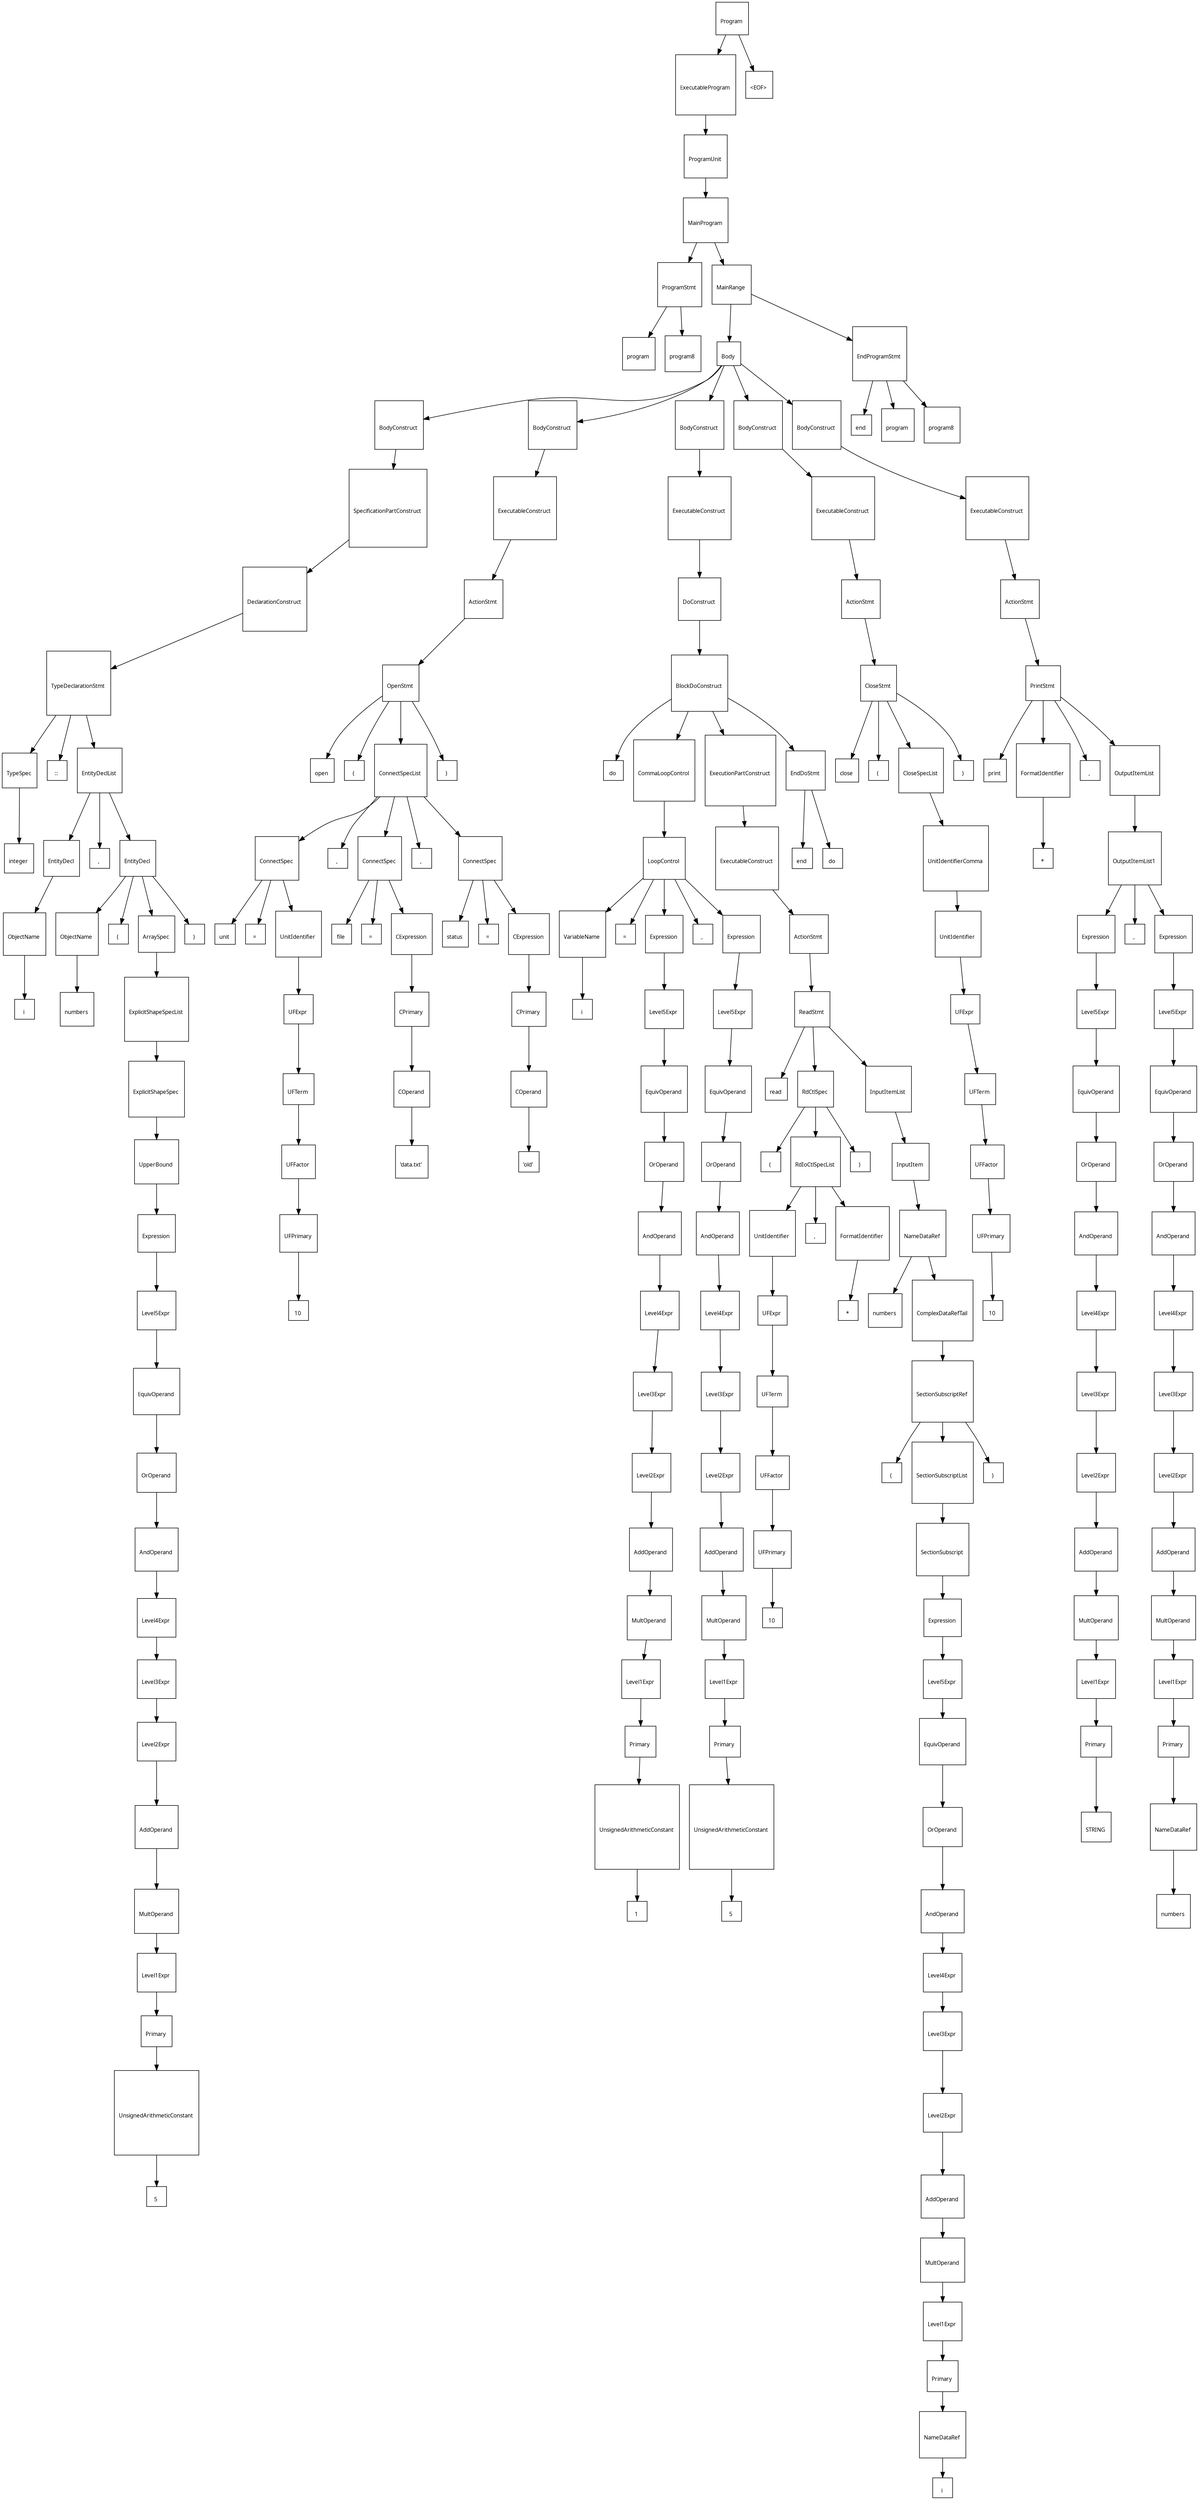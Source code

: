 digraph G {
  charset="UTF-8"
  node [shape=square, fontname="Arial Unicode MS"];
  "28c9f5fb-e0f0-4f00-bad8-529141f3fca9" [label="\lProgram \n", fontsize=10];
  "28c9f5fb-e0f0-4f00-bad8-529141f3fca9" -> "a21e1d66-ae86-4d47-a098-714a16c18665";
  "a21e1d66-ae86-4d47-a098-714a16c18665" [label="\lExecutableProgram \n", fontsize=10];
  "a21e1d66-ae86-4d47-a098-714a16c18665" -> "936ea74e-0519-45c4-8e07-eaa8666dd5f8";
  "936ea74e-0519-45c4-8e07-eaa8666dd5f8" [label="\lProgramUnit \n", fontsize=10];
  "936ea74e-0519-45c4-8e07-eaa8666dd5f8" -> "2dbf3c28-2dae-4ee1-9736-a621fbab23bf";
  "2dbf3c28-2dae-4ee1-9736-a621fbab23bf" [label="\lMainProgram \n", fontsize=10];
  "2dbf3c28-2dae-4ee1-9736-a621fbab23bf" -> "805acf84-adcb-4b26-8333-edc9e74a5744";
  "805acf84-adcb-4b26-8333-edc9e74a5744" [label="\lProgramStmt \n", fontsize=10];
  "805acf84-adcb-4b26-8333-edc9e74a5744" -> "786bd54a-2310-4724-84dc-d7fe46d52a40";
  "786bd54a-2310-4724-84dc-d7fe46d52a40" [label="\lprogram \n", fontsize=10];
  "805acf84-adcb-4b26-8333-edc9e74a5744" -> "ed0ea2a5-dd0f-40db-8ba9-c1a6a48e77f2";
  "ed0ea2a5-dd0f-40db-8ba9-c1a6a48e77f2" [label="\lprogram8 \n", fontsize=10];
  "2dbf3c28-2dae-4ee1-9736-a621fbab23bf" -> "a605604c-3dd1-4049-905b-73ce56152727";
  "a605604c-3dd1-4049-905b-73ce56152727" [label="\lMainRange \n", fontsize=10];
  "a605604c-3dd1-4049-905b-73ce56152727" -> "8d144ebc-6064-45d2-83f3-ddea79b3c96b";
  "8d144ebc-6064-45d2-83f3-ddea79b3c96b" [label="\lBody \n", fontsize=10];
  "8d144ebc-6064-45d2-83f3-ddea79b3c96b" -> "bcf011aa-7358-4804-8b55-1869c5da5041";
  "bcf011aa-7358-4804-8b55-1869c5da5041" [label="\lBodyConstruct \n", fontsize=10];
  "bcf011aa-7358-4804-8b55-1869c5da5041" -> "b0e14214-97aa-4962-bdd1-f2f2749909ab";
  "b0e14214-97aa-4962-bdd1-f2f2749909ab" [label="\lSpecificationPartConstruct \n", fontsize=10];
  "b0e14214-97aa-4962-bdd1-f2f2749909ab" -> "1c94eb1e-88a4-45a1-8366-460435ff0450";
  "1c94eb1e-88a4-45a1-8366-460435ff0450" [label="\lDeclarationConstruct \n", fontsize=10];
  "1c94eb1e-88a4-45a1-8366-460435ff0450" -> "3347e625-3ea2-4385-acca-c55cc0e0ee76";
  "3347e625-3ea2-4385-acca-c55cc0e0ee76" [label="\lTypeDeclarationStmt \n", fontsize=10];
  "3347e625-3ea2-4385-acca-c55cc0e0ee76" -> "c0189ff7-9ffd-4ddc-9686-1ffb2e4bb17e";
  "c0189ff7-9ffd-4ddc-9686-1ffb2e4bb17e" [label="\lTypeSpec \n", fontsize=10];
  "c0189ff7-9ffd-4ddc-9686-1ffb2e4bb17e" -> "9cd3ae2e-68b1-4c07-94e0-158e1a98a2dc";
  "9cd3ae2e-68b1-4c07-94e0-158e1a98a2dc" [label="\linteger \n", fontsize=10];
  "3347e625-3ea2-4385-acca-c55cc0e0ee76" -> "7d0b2971-c8e9-41ab-96b5-2f03f9522c05";
  "7d0b2971-c8e9-41ab-96b5-2f03f9522c05" [label="\l:: \n", fontsize=10];
  "3347e625-3ea2-4385-acca-c55cc0e0ee76" -> "19af05cd-4818-4904-b181-b6d3d6aac6e8";
  "19af05cd-4818-4904-b181-b6d3d6aac6e8" [label="\lEntityDeclList \n", fontsize=10];
  "19af05cd-4818-4904-b181-b6d3d6aac6e8" -> "75697889-40a6-499e-8691-f605401aeeb9";
  "75697889-40a6-499e-8691-f605401aeeb9" [label="\lEntityDecl \n", fontsize=10];
  "75697889-40a6-499e-8691-f605401aeeb9" -> "a00879cb-85b9-4758-9b78-360da179d3a1";
  "a00879cb-85b9-4758-9b78-360da179d3a1" [label="\lObjectName \n", fontsize=10];
  "a00879cb-85b9-4758-9b78-360da179d3a1" -> "105c758d-73a1-4da9-9d69-6192337cbd71";
  "105c758d-73a1-4da9-9d69-6192337cbd71" [label="\li \n", fontsize=10];
  "19af05cd-4818-4904-b181-b6d3d6aac6e8" -> "5e973dc2-e697-47d9-a6b8-8863b7b51a31";
  "5e973dc2-e697-47d9-a6b8-8863b7b51a31" [label="\l, \n", fontsize=10];
  "19af05cd-4818-4904-b181-b6d3d6aac6e8" -> "c14f8944-84bb-4454-a39d-30a9445a5e4c";
  "c14f8944-84bb-4454-a39d-30a9445a5e4c" [label="\lEntityDecl \n", fontsize=10];
  "c14f8944-84bb-4454-a39d-30a9445a5e4c" -> "3805632d-03f3-4c69-ac29-318be862ff4c";
  "3805632d-03f3-4c69-ac29-318be862ff4c" [label="\lObjectName \n", fontsize=10];
  "3805632d-03f3-4c69-ac29-318be862ff4c" -> "ad7436c9-7642-46e4-8806-5e9b767f5586";
  "ad7436c9-7642-46e4-8806-5e9b767f5586" [label="\lnumbers \n", fontsize=10];
  "c14f8944-84bb-4454-a39d-30a9445a5e4c" -> "a9cbb121-6705-4df3-bd4c-c72b9335370e";
  "a9cbb121-6705-4df3-bd4c-c72b9335370e" [label="\l( \n", fontsize=10];
  "c14f8944-84bb-4454-a39d-30a9445a5e4c" -> "3bc25dcf-caa3-45a1-af56-834908f39139";
  "3bc25dcf-caa3-45a1-af56-834908f39139" [label="\lArraySpec \n", fontsize=10];
  "3bc25dcf-caa3-45a1-af56-834908f39139" -> "bed2a1a9-bec8-4f1c-b1ca-1ac2663987a7";
  "bed2a1a9-bec8-4f1c-b1ca-1ac2663987a7" [label="\lExplicitShapeSpecList \n", fontsize=10];
  "bed2a1a9-bec8-4f1c-b1ca-1ac2663987a7" -> "1991ce4c-339f-444d-b850-3fd79be196d3";
  "1991ce4c-339f-444d-b850-3fd79be196d3" [label="\lExplicitShapeSpec \n", fontsize=10];
  "1991ce4c-339f-444d-b850-3fd79be196d3" -> "84b32f7e-1c1a-4487-968c-531e1be5a6fc";
  "84b32f7e-1c1a-4487-968c-531e1be5a6fc" [label="\lUpperBound \n", fontsize=10];
  "84b32f7e-1c1a-4487-968c-531e1be5a6fc" -> "3b110e65-0f5e-4105-a1c0-3d5dab8d8b6b";
  "3b110e65-0f5e-4105-a1c0-3d5dab8d8b6b" [label="\lExpression \n", fontsize=10];
  "3b110e65-0f5e-4105-a1c0-3d5dab8d8b6b" -> "aa385a62-eb73-4606-8f0d-29db04981a8f";
  "aa385a62-eb73-4606-8f0d-29db04981a8f" [label="\lLevel5Expr \n", fontsize=10];
  "aa385a62-eb73-4606-8f0d-29db04981a8f" -> "7deb631d-b845-498e-8664-5e287cb6208b";
  "7deb631d-b845-498e-8664-5e287cb6208b" [label="\lEquivOperand \n", fontsize=10];
  "7deb631d-b845-498e-8664-5e287cb6208b" -> "fa2bbe56-5464-4181-b1fa-eba950e9e122";
  "fa2bbe56-5464-4181-b1fa-eba950e9e122" [label="\lOrOperand \n", fontsize=10];
  "fa2bbe56-5464-4181-b1fa-eba950e9e122" -> "742771fe-a39c-4f2e-8cc2-6e6256b3cb9d";
  "742771fe-a39c-4f2e-8cc2-6e6256b3cb9d" [label="\lAndOperand \n", fontsize=10];
  "742771fe-a39c-4f2e-8cc2-6e6256b3cb9d" -> "55267fa1-ed26-4f62-ac35-1fbff4f9369e";
  "55267fa1-ed26-4f62-ac35-1fbff4f9369e" [label="\lLevel4Expr \n", fontsize=10];
  "55267fa1-ed26-4f62-ac35-1fbff4f9369e" -> "bf967623-d372-4649-9d7f-de98bea995dc";
  "bf967623-d372-4649-9d7f-de98bea995dc" [label="\lLevel3Expr \n", fontsize=10];
  "bf967623-d372-4649-9d7f-de98bea995dc" -> "37896369-f933-4027-9ccc-42fa18766e2f";
  "37896369-f933-4027-9ccc-42fa18766e2f" [label="\lLevel2Expr \n", fontsize=10];
  "37896369-f933-4027-9ccc-42fa18766e2f" -> "b71ca343-7493-43a1-9fc2-bf5d6443f7a6";
  "b71ca343-7493-43a1-9fc2-bf5d6443f7a6" [label="\lAddOperand \n", fontsize=10];
  "b71ca343-7493-43a1-9fc2-bf5d6443f7a6" -> "4ae92412-be55-42d5-8477-561c842e2b94";
  "4ae92412-be55-42d5-8477-561c842e2b94" [label="\lMultOperand \n", fontsize=10];
  "4ae92412-be55-42d5-8477-561c842e2b94" -> "725ee5fe-d92a-42e9-bbab-b062cbb9e179";
  "725ee5fe-d92a-42e9-bbab-b062cbb9e179" [label="\lLevel1Expr \n", fontsize=10];
  "725ee5fe-d92a-42e9-bbab-b062cbb9e179" -> "32ed1328-a79a-456d-b7f9-435f47604a9c";
  "32ed1328-a79a-456d-b7f9-435f47604a9c" [label="\lPrimary \n", fontsize=10];
  "32ed1328-a79a-456d-b7f9-435f47604a9c" -> "6ef5eb70-2492-439a-b142-870f2fa6f8fb";
  "6ef5eb70-2492-439a-b142-870f2fa6f8fb" [label="\lUnsignedArithmeticConstant \n", fontsize=10];
  "6ef5eb70-2492-439a-b142-870f2fa6f8fb" -> "abc2f40d-628a-465b-a0cf-2fb6eb66e384";
  "abc2f40d-628a-465b-a0cf-2fb6eb66e384" [label="\l5 \n", fontsize=10];
  "c14f8944-84bb-4454-a39d-30a9445a5e4c" -> "b6fe0d49-e17e-418b-a663-edf4e38920b5";
  "b6fe0d49-e17e-418b-a663-edf4e38920b5" [label="\l) \n", fontsize=10];
  "8d144ebc-6064-45d2-83f3-ddea79b3c96b" -> "539a8cf7-e5ef-4a60-9ade-c555014272dd";
  "539a8cf7-e5ef-4a60-9ade-c555014272dd" [label="\lBodyConstruct \n", fontsize=10];
  "539a8cf7-e5ef-4a60-9ade-c555014272dd" -> "e1d76d25-ab6f-4a7f-8ca2-1c0d163f1fb6";
  "e1d76d25-ab6f-4a7f-8ca2-1c0d163f1fb6" [label="\lExecutableConstruct \n", fontsize=10];
  "e1d76d25-ab6f-4a7f-8ca2-1c0d163f1fb6" -> "a63c5f04-61a8-45dd-b34c-3309d8249517";
  "a63c5f04-61a8-45dd-b34c-3309d8249517" [label="\lActionStmt \n", fontsize=10];
  "a63c5f04-61a8-45dd-b34c-3309d8249517" -> "ae8b7302-0446-4a7c-849f-b0e833fd9d94";
  "ae8b7302-0446-4a7c-849f-b0e833fd9d94" [label="\lOpenStmt \n", fontsize=10];
  "ae8b7302-0446-4a7c-849f-b0e833fd9d94" -> "7a75182c-fd20-459a-a8a8-e282577dd0b1";
  "7a75182c-fd20-459a-a8a8-e282577dd0b1" [label="\lopen \n", fontsize=10];
  "ae8b7302-0446-4a7c-849f-b0e833fd9d94" -> "26704e8b-f5e5-4626-b7af-928975c87906";
  "26704e8b-f5e5-4626-b7af-928975c87906" [label="\l( \n", fontsize=10];
  "ae8b7302-0446-4a7c-849f-b0e833fd9d94" -> "c8c5d844-e1d9-4dfe-9bab-86a255d6eaf0";
  "c8c5d844-e1d9-4dfe-9bab-86a255d6eaf0" [label="\lConnectSpecList \n", fontsize=10];
  "c8c5d844-e1d9-4dfe-9bab-86a255d6eaf0" -> "13510029-df57-4f3e-94d1-48b81ec9039e";
  "13510029-df57-4f3e-94d1-48b81ec9039e" [label="\lConnectSpec \n", fontsize=10];
  "13510029-df57-4f3e-94d1-48b81ec9039e" -> "9378bee5-df66-427e-a933-b9015e4bc6d9";
  "9378bee5-df66-427e-a933-b9015e4bc6d9" [label="\lunit \n", fontsize=10];
  "13510029-df57-4f3e-94d1-48b81ec9039e" -> "c16dd3f9-0ef9-4f92-aa19-698e48caca25";
  "c16dd3f9-0ef9-4f92-aa19-698e48caca25" [label="\l= \n", fontsize=10];
  "13510029-df57-4f3e-94d1-48b81ec9039e" -> "26a96916-2781-4592-ab24-9beffa717f76";
  "26a96916-2781-4592-ab24-9beffa717f76" [label="\lUnitIdentifier \n", fontsize=10];
  "26a96916-2781-4592-ab24-9beffa717f76" -> "1b3bb0f4-b25e-4240-9152-ce8a2c0c0fd3";
  "1b3bb0f4-b25e-4240-9152-ce8a2c0c0fd3" [label="\lUFExpr \n", fontsize=10];
  "1b3bb0f4-b25e-4240-9152-ce8a2c0c0fd3" -> "8be7ec69-8c9d-4a30-8a78-22bcc2199f74";
  "8be7ec69-8c9d-4a30-8a78-22bcc2199f74" [label="\lUFTerm \n", fontsize=10];
  "8be7ec69-8c9d-4a30-8a78-22bcc2199f74" -> "8cb7e7d2-5c2c-4dd5-823a-dd8dc34e198a";
  "8cb7e7d2-5c2c-4dd5-823a-dd8dc34e198a" [label="\lUFFactor \n", fontsize=10];
  "8cb7e7d2-5c2c-4dd5-823a-dd8dc34e198a" -> "deb33df1-81f5-4126-ab8f-1da1b49156e8";
  "deb33df1-81f5-4126-ab8f-1da1b49156e8" [label="\lUFPrimary \n", fontsize=10];
  "deb33df1-81f5-4126-ab8f-1da1b49156e8" -> "cd1c57e3-a2cc-498b-b7f9-7b9549c2d0ec";
  "cd1c57e3-a2cc-498b-b7f9-7b9549c2d0ec" [label="\l10 \n", fontsize=10];
  "c8c5d844-e1d9-4dfe-9bab-86a255d6eaf0" -> "d94b6f9d-b43e-4cab-bb95-322d4a0c9833";
  "d94b6f9d-b43e-4cab-bb95-322d4a0c9833" [label="\l, \n", fontsize=10];
  "c8c5d844-e1d9-4dfe-9bab-86a255d6eaf0" -> "d9088dde-baa7-4451-8f31-db2bb8023319";
  "d9088dde-baa7-4451-8f31-db2bb8023319" [label="\lConnectSpec \n", fontsize=10];
  "d9088dde-baa7-4451-8f31-db2bb8023319" -> "c121d700-e150-460e-a532-59594a2d4f12";
  "c121d700-e150-460e-a532-59594a2d4f12" [label="\lfile \n", fontsize=10];
  "d9088dde-baa7-4451-8f31-db2bb8023319" -> "3947cb4a-02ae-4e6b-a6f2-9f25a4ab7f88";
  "3947cb4a-02ae-4e6b-a6f2-9f25a4ab7f88" [label="\l= \n", fontsize=10];
  "d9088dde-baa7-4451-8f31-db2bb8023319" -> "258abcbb-1f79-498a-83ff-4302a57918f9";
  "258abcbb-1f79-498a-83ff-4302a57918f9" [label="\lCExpression \n", fontsize=10];
  "258abcbb-1f79-498a-83ff-4302a57918f9" -> "23801302-2170-4bf3-a860-d849913b22cd";
  "23801302-2170-4bf3-a860-d849913b22cd" [label="\lCPrimary \n", fontsize=10];
  "23801302-2170-4bf3-a860-d849913b22cd" -> "e5a0519c-64ab-44dd-955a-d521440ecfb9";
  "e5a0519c-64ab-44dd-955a-d521440ecfb9" [label="\lCOperand \n", fontsize=10];
  "e5a0519c-64ab-44dd-955a-d521440ecfb9" -> "d1dda101-f9e8-42e2-aefd-45ea6af423dc";
  "d1dda101-f9e8-42e2-aefd-45ea6af423dc" [label="\l'data.txt' \n", fontsize=10];
  "c8c5d844-e1d9-4dfe-9bab-86a255d6eaf0" -> "3517b4b7-0af6-4dc6-89c3-ac6c003c6d04";
  "3517b4b7-0af6-4dc6-89c3-ac6c003c6d04" [label="\l, \n", fontsize=10];
  "c8c5d844-e1d9-4dfe-9bab-86a255d6eaf0" -> "731d2272-7799-4b8d-8454-873396d59088";
  "731d2272-7799-4b8d-8454-873396d59088" [label="\lConnectSpec \n", fontsize=10];
  "731d2272-7799-4b8d-8454-873396d59088" -> "3e3797ac-22e2-47f9-a9b2-0c74d18ba382";
  "3e3797ac-22e2-47f9-a9b2-0c74d18ba382" [label="\lstatus \n", fontsize=10];
  "731d2272-7799-4b8d-8454-873396d59088" -> "3a02da19-67fe-4c60-9465-a1c8b1524381";
  "3a02da19-67fe-4c60-9465-a1c8b1524381" [label="\l= \n", fontsize=10];
  "731d2272-7799-4b8d-8454-873396d59088" -> "ca9469e0-36e9-4032-ad0d-dfa6faf5223e";
  "ca9469e0-36e9-4032-ad0d-dfa6faf5223e" [label="\lCExpression \n", fontsize=10];
  "ca9469e0-36e9-4032-ad0d-dfa6faf5223e" -> "0d9444a6-01a8-4799-a72d-3849591318b9";
  "0d9444a6-01a8-4799-a72d-3849591318b9" [label="\lCPrimary \n", fontsize=10];
  "0d9444a6-01a8-4799-a72d-3849591318b9" -> "aba3643b-4e1d-4b45-aa23-dbd3cc4de940";
  "aba3643b-4e1d-4b45-aa23-dbd3cc4de940" [label="\lCOperand \n", fontsize=10];
  "aba3643b-4e1d-4b45-aa23-dbd3cc4de940" -> "2dc66ffc-2952-4b86-879b-9bc167f34d9f";
  "2dc66ffc-2952-4b86-879b-9bc167f34d9f" [label="\l'old' \n", fontsize=10];
  "ae8b7302-0446-4a7c-849f-b0e833fd9d94" -> "3891d781-817a-407e-bd8c-20729fea504d";
  "3891d781-817a-407e-bd8c-20729fea504d" [label="\l) \n", fontsize=10];
  "8d144ebc-6064-45d2-83f3-ddea79b3c96b" -> "1c35c181-5c82-4aba-8c3f-1afd8c8340bb";
  "1c35c181-5c82-4aba-8c3f-1afd8c8340bb" [label="\lBodyConstruct \n", fontsize=10];
  "1c35c181-5c82-4aba-8c3f-1afd8c8340bb" -> "16ba3a33-e1a0-44f9-a418-be973495cd28";
  "16ba3a33-e1a0-44f9-a418-be973495cd28" [label="\lExecutableConstruct \n", fontsize=10];
  "16ba3a33-e1a0-44f9-a418-be973495cd28" -> "95f5a024-1a4f-4c63-885b-cc715effd2fb";
  "95f5a024-1a4f-4c63-885b-cc715effd2fb" [label="\lDoConstruct \n", fontsize=10];
  "95f5a024-1a4f-4c63-885b-cc715effd2fb" -> "c10a4e9b-1105-4d4a-9de4-4164207c7a71";
  "c10a4e9b-1105-4d4a-9de4-4164207c7a71" [label="\lBlockDoConstruct \n", fontsize=10];
  "c10a4e9b-1105-4d4a-9de4-4164207c7a71" -> "e94c326d-01dd-429b-b24f-179f4566986c";
  "e94c326d-01dd-429b-b24f-179f4566986c" [label="\ldo \n", fontsize=10];
  "c10a4e9b-1105-4d4a-9de4-4164207c7a71" -> "6789ac15-6586-4967-907a-cb758a37709e";
  "6789ac15-6586-4967-907a-cb758a37709e" [label="\lCommaLoopControl \n", fontsize=10];
  "6789ac15-6586-4967-907a-cb758a37709e" -> "5a16b726-07d7-4b7a-a458-2dcae22ea575";
  "5a16b726-07d7-4b7a-a458-2dcae22ea575" [label="\lLoopControl \n", fontsize=10];
  "5a16b726-07d7-4b7a-a458-2dcae22ea575" -> "5261d274-80c0-4625-ba4b-e18c0e5bb1b1";
  "5261d274-80c0-4625-ba4b-e18c0e5bb1b1" [label="\lVariableName \n", fontsize=10];
  "5261d274-80c0-4625-ba4b-e18c0e5bb1b1" -> "eeea1e3c-003a-4d8c-901b-b97308d265fb";
  "eeea1e3c-003a-4d8c-901b-b97308d265fb" [label="\li \n", fontsize=10];
  "5a16b726-07d7-4b7a-a458-2dcae22ea575" -> "3e856568-91b2-4cc1-834b-a2ba433c503a";
  "3e856568-91b2-4cc1-834b-a2ba433c503a" [label="\l= \n", fontsize=10];
  "5a16b726-07d7-4b7a-a458-2dcae22ea575" -> "6217014b-4be4-4731-8fc9-901154086921";
  "6217014b-4be4-4731-8fc9-901154086921" [label="\lExpression \n", fontsize=10];
  "6217014b-4be4-4731-8fc9-901154086921" -> "f81b192b-6c25-4011-87f0-46aabe1bf207";
  "f81b192b-6c25-4011-87f0-46aabe1bf207" [label="\lLevel5Expr \n", fontsize=10];
  "f81b192b-6c25-4011-87f0-46aabe1bf207" -> "dc6a46af-ee02-41d2-bfbb-beef26ca6af7";
  "dc6a46af-ee02-41d2-bfbb-beef26ca6af7" [label="\lEquivOperand \n", fontsize=10];
  "dc6a46af-ee02-41d2-bfbb-beef26ca6af7" -> "0ab21cb4-08fa-4fc8-b6d9-3c24df3c4ca3";
  "0ab21cb4-08fa-4fc8-b6d9-3c24df3c4ca3" [label="\lOrOperand \n", fontsize=10];
  "0ab21cb4-08fa-4fc8-b6d9-3c24df3c4ca3" -> "0973a4d6-0dd2-4695-ae38-6a906164d381";
  "0973a4d6-0dd2-4695-ae38-6a906164d381" [label="\lAndOperand \n", fontsize=10];
  "0973a4d6-0dd2-4695-ae38-6a906164d381" -> "3f842ede-e04f-4752-9819-7d72c40e9b2d";
  "3f842ede-e04f-4752-9819-7d72c40e9b2d" [label="\lLevel4Expr \n", fontsize=10];
  "3f842ede-e04f-4752-9819-7d72c40e9b2d" -> "65f32833-2fd1-4537-bf56-0b924a82dde2";
  "65f32833-2fd1-4537-bf56-0b924a82dde2" [label="\lLevel3Expr \n", fontsize=10];
  "65f32833-2fd1-4537-bf56-0b924a82dde2" -> "5fe3d33f-a074-48e6-9c8e-698b3a7cf336";
  "5fe3d33f-a074-48e6-9c8e-698b3a7cf336" [label="\lLevel2Expr \n", fontsize=10];
  "5fe3d33f-a074-48e6-9c8e-698b3a7cf336" -> "b114594e-270b-4724-8f7b-eb4e96f54f7d";
  "b114594e-270b-4724-8f7b-eb4e96f54f7d" [label="\lAddOperand \n", fontsize=10];
  "b114594e-270b-4724-8f7b-eb4e96f54f7d" -> "09689b96-228d-4304-a580-c1e17190f33f";
  "09689b96-228d-4304-a580-c1e17190f33f" [label="\lMultOperand \n", fontsize=10];
  "09689b96-228d-4304-a580-c1e17190f33f" -> "8fdb389a-62af-4ada-b77b-b1881083f21e";
  "8fdb389a-62af-4ada-b77b-b1881083f21e" [label="\lLevel1Expr \n", fontsize=10];
  "8fdb389a-62af-4ada-b77b-b1881083f21e" -> "88f8b340-3f92-41f1-97a4-d2b9aa9ccdb4";
  "88f8b340-3f92-41f1-97a4-d2b9aa9ccdb4" [label="\lPrimary \n", fontsize=10];
  "88f8b340-3f92-41f1-97a4-d2b9aa9ccdb4" -> "c0ed24c7-7180-4a68-8a4a-f9f4b9f3c132";
  "c0ed24c7-7180-4a68-8a4a-f9f4b9f3c132" [label="\lUnsignedArithmeticConstant \n", fontsize=10];
  "c0ed24c7-7180-4a68-8a4a-f9f4b9f3c132" -> "34387794-edf2-4f84-b144-e4de8001d8ef";
  "34387794-edf2-4f84-b144-e4de8001d8ef" [label="\l1 \n", fontsize=10];
  "5a16b726-07d7-4b7a-a458-2dcae22ea575" -> "04c912a9-166b-4b65-9253-ffac21e8cec4";
  "04c912a9-166b-4b65-9253-ffac21e8cec4" [label="\l, \n", fontsize=10];
  "5a16b726-07d7-4b7a-a458-2dcae22ea575" -> "0978672c-436e-4b4e-b524-b9afc6a28be9";
  "0978672c-436e-4b4e-b524-b9afc6a28be9" [label="\lExpression \n", fontsize=10];
  "0978672c-436e-4b4e-b524-b9afc6a28be9" -> "6f475a78-09cc-4616-8bee-89d09b57152a";
  "6f475a78-09cc-4616-8bee-89d09b57152a" [label="\lLevel5Expr \n", fontsize=10];
  "6f475a78-09cc-4616-8bee-89d09b57152a" -> "914a6d24-8065-48e9-9b69-379c1948d98f";
  "914a6d24-8065-48e9-9b69-379c1948d98f" [label="\lEquivOperand \n", fontsize=10];
  "914a6d24-8065-48e9-9b69-379c1948d98f" -> "936b1750-35a9-4c50-9c4a-73cd8d885324";
  "936b1750-35a9-4c50-9c4a-73cd8d885324" [label="\lOrOperand \n", fontsize=10];
  "936b1750-35a9-4c50-9c4a-73cd8d885324" -> "0fa4d79b-d8fd-497f-aed2-e70f84c406dc";
  "0fa4d79b-d8fd-497f-aed2-e70f84c406dc" [label="\lAndOperand \n", fontsize=10];
  "0fa4d79b-d8fd-497f-aed2-e70f84c406dc" -> "75db1279-de3a-4baa-bb3d-5d00cf77939c";
  "75db1279-de3a-4baa-bb3d-5d00cf77939c" [label="\lLevel4Expr \n", fontsize=10];
  "75db1279-de3a-4baa-bb3d-5d00cf77939c" -> "5729b675-26b9-4a2b-8306-18cb9a9eb43b";
  "5729b675-26b9-4a2b-8306-18cb9a9eb43b" [label="\lLevel3Expr \n", fontsize=10];
  "5729b675-26b9-4a2b-8306-18cb9a9eb43b" -> "d431ef95-14ae-409b-b784-502cc218c05d";
  "d431ef95-14ae-409b-b784-502cc218c05d" [label="\lLevel2Expr \n", fontsize=10];
  "d431ef95-14ae-409b-b784-502cc218c05d" -> "c8f48123-239b-4b7a-bb88-4655ac9aa00d";
  "c8f48123-239b-4b7a-bb88-4655ac9aa00d" [label="\lAddOperand \n", fontsize=10];
  "c8f48123-239b-4b7a-bb88-4655ac9aa00d" -> "016ef735-184c-4f03-828e-ce043a9684ba";
  "016ef735-184c-4f03-828e-ce043a9684ba" [label="\lMultOperand \n", fontsize=10];
  "016ef735-184c-4f03-828e-ce043a9684ba" -> "f8ff9753-9ec3-44e7-ac12-8d4df5a62136";
  "f8ff9753-9ec3-44e7-ac12-8d4df5a62136" [label="\lLevel1Expr \n", fontsize=10];
  "f8ff9753-9ec3-44e7-ac12-8d4df5a62136" -> "10dc010b-e6b8-4887-b614-676b91195376";
  "10dc010b-e6b8-4887-b614-676b91195376" [label="\lPrimary \n", fontsize=10];
  "10dc010b-e6b8-4887-b614-676b91195376" -> "fcef5c46-39e2-4661-87c0-92f5a2561ce9";
  "fcef5c46-39e2-4661-87c0-92f5a2561ce9" [label="\lUnsignedArithmeticConstant \n", fontsize=10];
  "fcef5c46-39e2-4661-87c0-92f5a2561ce9" -> "107ef36a-2f1a-42c6-a527-9c9b0a8c8ce0";
  "107ef36a-2f1a-42c6-a527-9c9b0a8c8ce0" [label="\l5 \n", fontsize=10];
  "c10a4e9b-1105-4d4a-9de4-4164207c7a71" -> "8063b46d-8ada-4a4c-ba5b-e724f4f2f108";
  "8063b46d-8ada-4a4c-ba5b-e724f4f2f108" [label="\lExecutionPartConstruct \n", fontsize=10];
  "8063b46d-8ada-4a4c-ba5b-e724f4f2f108" -> "2475d52c-cad6-4658-bf8e-928426d47194";
  "2475d52c-cad6-4658-bf8e-928426d47194" [label="\lExecutableConstruct \n", fontsize=10];
  "2475d52c-cad6-4658-bf8e-928426d47194" -> "c707f25e-dcdf-4528-9e65-8aefc9fb52e5";
  "c707f25e-dcdf-4528-9e65-8aefc9fb52e5" [label="\lActionStmt \n", fontsize=10];
  "c707f25e-dcdf-4528-9e65-8aefc9fb52e5" -> "f0f1803f-a349-4f20-9fbb-e33766d96ddd";
  "f0f1803f-a349-4f20-9fbb-e33766d96ddd" [label="\lReadStmt \n", fontsize=10];
  "f0f1803f-a349-4f20-9fbb-e33766d96ddd" -> "42662758-8ef6-45a6-9783-99a316c3f809";
  "42662758-8ef6-45a6-9783-99a316c3f809" [label="\lread \n", fontsize=10];
  "f0f1803f-a349-4f20-9fbb-e33766d96ddd" -> "8f98770c-b5cb-4838-8aa8-574d255cd4ab";
  "8f98770c-b5cb-4838-8aa8-574d255cd4ab" [label="\lRdCtlSpec \n", fontsize=10];
  "8f98770c-b5cb-4838-8aa8-574d255cd4ab" -> "f5d8628a-fd96-4b78-8ecf-51f1df465ef9";
  "f5d8628a-fd96-4b78-8ecf-51f1df465ef9" [label="\l( \n", fontsize=10];
  "8f98770c-b5cb-4838-8aa8-574d255cd4ab" -> "cae6cbd1-6508-41d0-bcdc-8b491c23fe1b";
  "cae6cbd1-6508-41d0-bcdc-8b491c23fe1b" [label="\lRdIoCtlSpecList \n", fontsize=10];
  "cae6cbd1-6508-41d0-bcdc-8b491c23fe1b" -> "6db99658-ce3a-4e3f-bb82-6247628687e6";
  "6db99658-ce3a-4e3f-bb82-6247628687e6" [label="\lUnitIdentifier \n", fontsize=10];
  "6db99658-ce3a-4e3f-bb82-6247628687e6" -> "87a589c3-c5ad-4336-8e0e-e6d090539636";
  "87a589c3-c5ad-4336-8e0e-e6d090539636" [label="\lUFExpr \n", fontsize=10];
  "87a589c3-c5ad-4336-8e0e-e6d090539636" -> "9385592c-345c-4b91-9311-d30f3e58d507";
  "9385592c-345c-4b91-9311-d30f3e58d507" [label="\lUFTerm \n", fontsize=10];
  "9385592c-345c-4b91-9311-d30f3e58d507" -> "17c6d7da-8890-4402-bef4-e6a9b85ce9c4";
  "17c6d7da-8890-4402-bef4-e6a9b85ce9c4" [label="\lUFFactor \n", fontsize=10];
  "17c6d7da-8890-4402-bef4-e6a9b85ce9c4" -> "8eacfa5e-1672-42e9-a12c-dbeda0b0cb8b";
  "8eacfa5e-1672-42e9-a12c-dbeda0b0cb8b" [label="\lUFPrimary \n", fontsize=10];
  "8eacfa5e-1672-42e9-a12c-dbeda0b0cb8b" -> "6d6b4853-d4f0-435d-a9b0-51b2344c1f98";
  "6d6b4853-d4f0-435d-a9b0-51b2344c1f98" [label="\l10 \n", fontsize=10];
  "cae6cbd1-6508-41d0-bcdc-8b491c23fe1b" -> "e773dc06-c44b-4773-97f0-1f0d7c28d614";
  "e773dc06-c44b-4773-97f0-1f0d7c28d614" [label="\l, \n", fontsize=10];
  "cae6cbd1-6508-41d0-bcdc-8b491c23fe1b" -> "a1ba16f2-cd11-4369-85fa-6c913b7dacfc";
  "a1ba16f2-cd11-4369-85fa-6c913b7dacfc" [label="\lFormatIdentifier \n", fontsize=10];
  "a1ba16f2-cd11-4369-85fa-6c913b7dacfc" -> "d1a39ed7-e64f-47d2-8173-b11ab0aaea9f";
  "d1a39ed7-e64f-47d2-8173-b11ab0aaea9f" [label="\l* \n", fontsize=10];
  "8f98770c-b5cb-4838-8aa8-574d255cd4ab" -> "e2f1036f-9376-42cf-8967-46b81f0a3e2c";
  "e2f1036f-9376-42cf-8967-46b81f0a3e2c" [label="\l) \n", fontsize=10];
  "f0f1803f-a349-4f20-9fbb-e33766d96ddd" -> "b92417a1-2e2d-4fe8-bbca-a01fe72c56e2";
  "b92417a1-2e2d-4fe8-bbca-a01fe72c56e2" [label="\lInputItemList \n", fontsize=10];
  "b92417a1-2e2d-4fe8-bbca-a01fe72c56e2" -> "e74bc2b2-807d-4683-a194-8315c6f3e0e5";
  "e74bc2b2-807d-4683-a194-8315c6f3e0e5" [label="\lInputItem \n", fontsize=10];
  "e74bc2b2-807d-4683-a194-8315c6f3e0e5" -> "8e0a0635-141f-4e36-8c01-6996bfbfd67b";
  "8e0a0635-141f-4e36-8c01-6996bfbfd67b" [label="\lNameDataRef \n", fontsize=10];
  "8e0a0635-141f-4e36-8c01-6996bfbfd67b" -> "c0857c95-590d-4dc7-8bc5-eda54d44b6d5";
  "c0857c95-590d-4dc7-8bc5-eda54d44b6d5" [label="\lnumbers \n", fontsize=10];
  "8e0a0635-141f-4e36-8c01-6996bfbfd67b" -> "55bd951b-85c9-42d4-8798-102313234936";
  "55bd951b-85c9-42d4-8798-102313234936" [label="\lComplexDataRefTail \n", fontsize=10];
  "55bd951b-85c9-42d4-8798-102313234936" -> "03735066-bd1a-412c-89dc-3884cfd6a8f7";
  "03735066-bd1a-412c-89dc-3884cfd6a8f7" [label="\lSectionSubscriptRef \n", fontsize=10];
  "03735066-bd1a-412c-89dc-3884cfd6a8f7" -> "cc280574-18e3-4740-a9bd-26798c2abae0";
  "cc280574-18e3-4740-a9bd-26798c2abae0" [label="\l( \n", fontsize=10];
  "03735066-bd1a-412c-89dc-3884cfd6a8f7" -> "60bebc16-adf9-4d0b-af3b-5b081b7317e9";
  "60bebc16-adf9-4d0b-af3b-5b081b7317e9" [label="\lSectionSubscriptList \n", fontsize=10];
  "60bebc16-adf9-4d0b-af3b-5b081b7317e9" -> "2eb93174-42b9-42cc-ac5a-aa5d348a7e30";
  "2eb93174-42b9-42cc-ac5a-aa5d348a7e30" [label="\lSectionSubscript \n", fontsize=10];
  "2eb93174-42b9-42cc-ac5a-aa5d348a7e30" -> "a182c1be-f12d-4fdc-b518-efae37efa929";
  "a182c1be-f12d-4fdc-b518-efae37efa929" [label="\lExpression \n", fontsize=10];
  "a182c1be-f12d-4fdc-b518-efae37efa929" -> "e5441ac8-d2c2-4c32-abe9-ae5ed5f33dd2";
  "e5441ac8-d2c2-4c32-abe9-ae5ed5f33dd2" [label="\lLevel5Expr \n", fontsize=10];
  "e5441ac8-d2c2-4c32-abe9-ae5ed5f33dd2" -> "21e15290-6eb1-4a11-93b3-4d08f8bd9e63";
  "21e15290-6eb1-4a11-93b3-4d08f8bd9e63" [label="\lEquivOperand \n", fontsize=10];
  "21e15290-6eb1-4a11-93b3-4d08f8bd9e63" -> "5884856d-cb98-43ab-a9eb-f85c63af32dc";
  "5884856d-cb98-43ab-a9eb-f85c63af32dc" [label="\lOrOperand \n", fontsize=10];
  "5884856d-cb98-43ab-a9eb-f85c63af32dc" -> "c9b76cb6-cc6b-41d3-981c-0e91cef0dea1";
  "c9b76cb6-cc6b-41d3-981c-0e91cef0dea1" [label="\lAndOperand \n", fontsize=10];
  "c9b76cb6-cc6b-41d3-981c-0e91cef0dea1" -> "b5e59482-2b8a-4ac9-a9c8-389d394ce61c";
  "b5e59482-2b8a-4ac9-a9c8-389d394ce61c" [label="\lLevel4Expr \n", fontsize=10];
  "b5e59482-2b8a-4ac9-a9c8-389d394ce61c" -> "87be2e13-d1da-4965-a1d0-fdce955d15d2";
  "87be2e13-d1da-4965-a1d0-fdce955d15d2" [label="\lLevel3Expr \n", fontsize=10];
  "87be2e13-d1da-4965-a1d0-fdce955d15d2" -> "2965003a-15b3-489d-bd48-9a39dc36d326";
  "2965003a-15b3-489d-bd48-9a39dc36d326" [label="\lLevel2Expr \n", fontsize=10];
  "2965003a-15b3-489d-bd48-9a39dc36d326" -> "35496dc1-d94e-4c81-a8b8-53067c880ed8";
  "35496dc1-d94e-4c81-a8b8-53067c880ed8" [label="\lAddOperand \n", fontsize=10];
  "35496dc1-d94e-4c81-a8b8-53067c880ed8" -> "21339dfb-2e57-4a69-92bc-77e89d1b00c5";
  "21339dfb-2e57-4a69-92bc-77e89d1b00c5" [label="\lMultOperand \n", fontsize=10];
  "21339dfb-2e57-4a69-92bc-77e89d1b00c5" -> "889d2f94-3d23-4b56-92b3-de96e02a4bd7";
  "889d2f94-3d23-4b56-92b3-de96e02a4bd7" [label="\lLevel1Expr \n", fontsize=10];
  "889d2f94-3d23-4b56-92b3-de96e02a4bd7" -> "5f43b5a5-b4d8-4200-9245-d68c4e43b5d3";
  "5f43b5a5-b4d8-4200-9245-d68c4e43b5d3" [label="\lPrimary \n", fontsize=10];
  "5f43b5a5-b4d8-4200-9245-d68c4e43b5d3" -> "7daf0941-953e-4706-b4c8-5fd14d72ffc5";
  "7daf0941-953e-4706-b4c8-5fd14d72ffc5" [label="\lNameDataRef \n", fontsize=10];
  "7daf0941-953e-4706-b4c8-5fd14d72ffc5" -> "cd6f9697-c956-4e25-9657-67fe8c90c272";
  "cd6f9697-c956-4e25-9657-67fe8c90c272" [label="\li \n", fontsize=10];
  "03735066-bd1a-412c-89dc-3884cfd6a8f7" -> "34e16968-15c8-4bd4-ad4d-3538b906ed0d";
  "34e16968-15c8-4bd4-ad4d-3538b906ed0d" [label="\l) \n", fontsize=10];
  "c10a4e9b-1105-4d4a-9de4-4164207c7a71" -> "ac868c9d-122b-489b-810f-355b88d80693";
  "ac868c9d-122b-489b-810f-355b88d80693" [label="\lEndDoStmt \n", fontsize=10];
  "ac868c9d-122b-489b-810f-355b88d80693" -> "60937a04-3245-474a-8374-6d3696e52f24";
  "60937a04-3245-474a-8374-6d3696e52f24" [label="\lend \n", fontsize=10];
  "ac868c9d-122b-489b-810f-355b88d80693" -> "a103641f-ddf5-424f-93b8-aad948a00270";
  "a103641f-ddf5-424f-93b8-aad948a00270" [label="\ldo \n", fontsize=10];
  "8d144ebc-6064-45d2-83f3-ddea79b3c96b" -> "3cde0974-a693-487d-b9bc-7679430f1003";
  "3cde0974-a693-487d-b9bc-7679430f1003" [label="\lBodyConstruct \n", fontsize=10];
  "3cde0974-a693-487d-b9bc-7679430f1003" -> "227903ce-889f-42bd-9da0-dff566049af6";
  "227903ce-889f-42bd-9da0-dff566049af6" [label="\lExecutableConstruct \n", fontsize=10];
  "227903ce-889f-42bd-9da0-dff566049af6" -> "a1864185-0e96-421f-852a-6f8ce7007a38";
  "a1864185-0e96-421f-852a-6f8ce7007a38" [label="\lActionStmt \n", fontsize=10];
  "a1864185-0e96-421f-852a-6f8ce7007a38" -> "54052712-2e05-405c-ae7b-bfc31320a39f";
  "54052712-2e05-405c-ae7b-bfc31320a39f" [label="\lCloseStmt \n", fontsize=10];
  "54052712-2e05-405c-ae7b-bfc31320a39f" -> "12c864bb-9165-4d60-98ff-ed411724d11b";
  "12c864bb-9165-4d60-98ff-ed411724d11b" [label="\lclose \n", fontsize=10];
  "54052712-2e05-405c-ae7b-bfc31320a39f" -> "a7648cfc-e06f-415b-aa69-005100775a44";
  "a7648cfc-e06f-415b-aa69-005100775a44" [label="\l( \n", fontsize=10];
  "54052712-2e05-405c-ae7b-bfc31320a39f" -> "883ec2d4-0f63-4860-bedd-bba170cb2095";
  "883ec2d4-0f63-4860-bedd-bba170cb2095" [label="\lCloseSpecList \n", fontsize=10];
  "883ec2d4-0f63-4860-bedd-bba170cb2095" -> "81dce5a2-8f8a-4667-a123-aca31e2cb2d9";
  "81dce5a2-8f8a-4667-a123-aca31e2cb2d9" [label="\lUnitIdentifierComma \n", fontsize=10];
  "81dce5a2-8f8a-4667-a123-aca31e2cb2d9" -> "63e02f37-d62d-4314-ae79-56609defe13d";
  "63e02f37-d62d-4314-ae79-56609defe13d" [label="\lUnitIdentifier \n", fontsize=10];
  "63e02f37-d62d-4314-ae79-56609defe13d" -> "04369ae9-9b70-4380-b1bf-ca506027a6af";
  "04369ae9-9b70-4380-b1bf-ca506027a6af" [label="\lUFExpr \n", fontsize=10];
  "04369ae9-9b70-4380-b1bf-ca506027a6af" -> "b45d2198-161b-4f95-b99b-6864c8b472f5";
  "b45d2198-161b-4f95-b99b-6864c8b472f5" [label="\lUFTerm \n", fontsize=10];
  "b45d2198-161b-4f95-b99b-6864c8b472f5" -> "dc167ada-1f31-4504-9829-7125a88fbbc2";
  "dc167ada-1f31-4504-9829-7125a88fbbc2" [label="\lUFFactor \n", fontsize=10];
  "dc167ada-1f31-4504-9829-7125a88fbbc2" -> "74ccc1f2-3aac-4fb0-9f73-3bad94f97cbf";
  "74ccc1f2-3aac-4fb0-9f73-3bad94f97cbf" [label="\lUFPrimary \n", fontsize=10];
  "74ccc1f2-3aac-4fb0-9f73-3bad94f97cbf" -> "4a6d754f-01e5-4049-9d50-70699553de27";
  "4a6d754f-01e5-4049-9d50-70699553de27" [label="\l10 \n", fontsize=10];
  "54052712-2e05-405c-ae7b-bfc31320a39f" -> "ba98da52-9157-4429-a77a-37f5d74b4157";
  "ba98da52-9157-4429-a77a-37f5d74b4157" [label="\l) \n", fontsize=10];
  "8d144ebc-6064-45d2-83f3-ddea79b3c96b" -> "7d083f75-c4a2-4bfe-81d2-4f2248480e9a";
  "7d083f75-c4a2-4bfe-81d2-4f2248480e9a" [label="\lBodyConstruct \n", fontsize=10];
  "7d083f75-c4a2-4bfe-81d2-4f2248480e9a" -> "9acb717f-4d28-43b5-9c32-0d24f70604a5";
  "9acb717f-4d28-43b5-9c32-0d24f70604a5" [label="\lExecutableConstruct \n", fontsize=10];
  "9acb717f-4d28-43b5-9c32-0d24f70604a5" -> "bd8a572a-41b5-4c87-91ee-6c414c219c92";
  "bd8a572a-41b5-4c87-91ee-6c414c219c92" [label="\lActionStmt \n", fontsize=10];
  "bd8a572a-41b5-4c87-91ee-6c414c219c92" -> "d223fc16-0888-40ee-bf60-d08e13c75782";
  "d223fc16-0888-40ee-bf60-d08e13c75782" [label="\lPrintStmt \n", fontsize=10];
  "d223fc16-0888-40ee-bf60-d08e13c75782" -> "73289d6c-2325-43cf-bf13-768734e3b040";
  "73289d6c-2325-43cf-bf13-768734e3b040" [label="\lprint \n", fontsize=10];
  "d223fc16-0888-40ee-bf60-d08e13c75782" -> "fa71596c-ca6c-47af-bd2f-8293925115b5";
  "fa71596c-ca6c-47af-bd2f-8293925115b5" [label="\lFormatIdentifier \n", fontsize=10];
  "fa71596c-ca6c-47af-bd2f-8293925115b5" -> "f7277137-cba6-4dbe-87d2-d9f3edb0d3fe";
  "f7277137-cba6-4dbe-87d2-d9f3edb0d3fe" [label="\l* \n", fontsize=10];
  "d223fc16-0888-40ee-bf60-d08e13c75782" -> "d0b318c3-9f40-4381-b8cb-178cb6ebf7af";
  "d0b318c3-9f40-4381-b8cb-178cb6ebf7af" [label="\l, \n", fontsize=10];
  "d223fc16-0888-40ee-bf60-d08e13c75782" -> "5ff4ff31-0878-4f39-9805-b758df18c25a";
  "5ff4ff31-0878-4f39-9805-b758df18c25a" [label="\lOutputItemList \n", fontsize=10];
  "5ff4ff31-0878-4f39-9805-b758df18c25a" -> "c9da3359-15a9-4862-82c3-89cbe348e011";
  "c9da3359-15a9-4862-82c3-89cbe348e011" [label="\lOutputItemList1 \n", fontsize=10];
  "c9da3359-15a9-4862-82c3-89cbe348e011" -> "e34c84be-7537-494a-b1de-1d6514f38220";
  "e34c84be-7537-494a-b1de-1d6514f38220" [label="\lExpression \n", fontsize=10];
  "e34c84be-7537-494a-b1de-1d6514f38220" -> "6044b1cd-d646-4dd5-ab05-40b973598697";
  "6044b1cd-d646-4dd5-ab05-40b973598697" [label="\lLevel5Expr \n", fontsize=10];
  "6044b1cd-d646-4dd5-ab05-40b973598697" -> "6bb1838f-05fb-4c12-ae34-a97a784ff549";
  "6bb1838f-05fb-4c12-ae34-a97a784ff549" [label="\lEquivOperand \n", fontsize=10];
  "6bb1838f-05fb-4c12-ae34-a97a784ff549" -> "961b5930-95de-4e9a-8064-023636d5dba0";
  "961b5930-95de-4e9a-8064-023636d5dba0" [label="\lOrOperand \n", fontsize=10];
  "961b5930-95de-4e9a-8064-023636d5dba0" -> "d5af0d8c-798a-46e4-ad61-0087a0248005";
  "d5af0d8c-798a-46e4-ad61-0087a0248005" [label="\lAndOperand \n", fontsize=10];
  "d5af0d8c-798a-46e4-ad61-0087a0248005" -> "d7cc8067-33f4-4f51-8439-698c7bf64b69";
  "d7cc8067-33f4-4f51-8439-698c7bf64b69" [label="\lLevel4Expr \n", fontsize=10];
  "d7cc8067-33f4-4f51-8439-698c7bf64b69" -> "6f6d55d7-eef7-4892-84da-f9e2026900dc";
  "6f6d55d7-eef7-4892-84da-f9e2026900dc" [label="\lLevel3Expr \n", fontsize=10];
  "6f6d55d7-eef7-4892-84da-f9e2026900dc" -> "4baf9940-620a-400c-ab43-9841daec2870";
  "4baf9940-620a-400c-ab43-9841daec2870" [label="\lLevel2Expr \n", fontsize=10];
  "4baf9940-620a-400c-ab43-9841daec2870" -> "9a7cf499-27ff-4162-80d3-7a80e58d0ee5";
  "9a7cf499-27ff-4162-80d3-7a80e58d0ee5" [label="\lAddOperand \n", fontsize=10];
  "9a7cf499-27ff-4162-80d3-7a80e58d0ee5" -> "7243ea81-c856-4510-b0ed-e739c3aeee29";
  "7243ea81-c856-4510-b0ed-e739c3aeee29" [label="\lMultOperand \n", fontsize=10];
  "7243ea81-c856-4510-b0ed-e739c3aeee29" -> "2a308c3d-4b56-465b-82e3-259368690562";
  "2a308c3d-4b56-465b-82e3-259368690562" [label="\lLevel1Expr \n", fontsize=10];
  "2a308c3d-4b56-465b-82e3-259368690562" -> "fe0e80bd-3d3b-400a-937c-9bdda7877676";
  "fe0e80bd-3d3b-400a-937c-9bdda7877676" [label="\lPrimary \n", fontsize=10];
  "fe0e80bd-3d3b-400a-937c-9bdda7877676" -> "c4aee03d-9a49-4e6e-8177-807ca584eea2";
  "c4aee03d-9a49-4e6e-8177-807ca584eea2" [label="\lSTRING \n", fontsize=10];
  "c9da3359-15a9-4862-82c3-89cbe348e011" -> "bdff7c1d-79b9-43a5-9c6f-9d883fa8ff54";
  "bdff7c1d-79b9-43a5-9c6f-9d883fa8ff54" [label="\l, \n", fontsize=10];
  "c9da3359-15a9-4862-82c3-89cbe348e011" -> "845356c7-a8cc-4bed-8f45-c5b00bc094cf";
  "845356c7-a8cc-4bed-8f45-c5b00bc094cf" [label="\lExpression \n", fontsize=10];
  "845356c7-a8cc-4bed-8f45-c5b00bc094cf" -> "f669e192-6fd5-4792-8d98-6e7667f40a64";
  "f669e192-6fd5-4792-8d98-6e7667f40a64" [label="\lLevel5Expr \n", fontsize=10];
  "f669e192-6fd5-4792-8d98-6e7667f40a64" -> "821c0f06-840d-48de-97e8-ae81c3d22362";
  "821c0f06-840d-48de-97e8-ae81c3d22362" [label="\lEquivOperand \n", fontsize=10];
  "821c0f06-840d-48de-97e8-ae81c3d22362" -> "79a97ae4-5bd4-481d-9587-352f4788594e";
  "79a97ae4-5bd4-481d-9587-352f4788594e" [label="\lOrOperand \n", fontsize=10];
  "79a97ae4-5bd4-481d-9587-352f4788594e" -> "b9207382-e9e6-4b78-9cff-8632699ed43c";
  "b9207382-e9e6-4b78-9cff-8632699ed43c" [label="\lAndOperand \n", fontsize=10];
  "b9207382-e9e6-4b78-9cff-8632699ed43c" -> "c87f55f7-3e1b-43a1-98a9-bb234f19b25f";
  "c87f55f7-3e1b-43a1-98a9-bb234f19b25f" [label="\lLevel4Expr \n", fontsize=10];
  "c87f55f7-3e1b-43a1-98a9-bb234f19b25f" -> "bfb28ef8-d48a-4049-ae7d-b75bc2f055dd";
  "bfb28ef8-d48a-4049-ae7d-b75bc2f055dd" [label="\lLevel3Expr \n", fontsize=10];
  "bfb28ef8-d48a-4049-ae7d-b75bc2f055dd" -> "9274e391-1831-40d8-abf0-5153a6f4a36d";
  "9274e391-1831-40d8-abf0-5153a6f4a36d" [label="\lLevel2Expr \n", fontsize=10];
  "9274e391-1831-40d8-abf0-5153a6f4a36d" -> "4b63b9bc-064f-426c-997f-1662a941a398";
  "4b63b9bc-064f-426c-997f-1662a941a398" [label="\lAddOperand \n", fontsize=10];
  "4b63b9bc-064f-426c-997f-1662a941a398" -> "10a03272-7b02-475a-b12d-24483bdf3a41";
  "10a03272-7b02-475a-b12d-24483bdf3a41" [label="\lMultOperand \n", fontsize=10];
  "10a03272-7b02-475a-b12d-24483bdf3a41" -> "82cd20b5-416c-4ab0-9efd-7d5f1d95bf94";
  "82cd20b5-416c-4ab0-9efd-7d5f1d95bf94" [label="\lLevel1Expr \n", fontsize=10];
  "82cd20b5-416c-4ab0-9efd-7d5f1d95bf94" -> "5af403c1-aa39-4c45-a4e4-6c0cd2c69d8b";
  "5af403c1-aa39-4c45-a4e4-6c0cd2c69d8b" [label="\lPrimary \n", fontsize=10];
  "5af403c1-aa39-4c45-a4e4-6c0cd2c69d8b" -> "d035176e-b063-43a3-8cea-2efe30c38847";
  "d035176e-b063-43a3-8cea-2efe30c38847" [label="\lNameDataRef \n", fontsize=10];
  "d035176e-b063-43a3-8cea-2efe30c38847" -> "2ff7bb1b-7696-4bca-bbae-773ae31d7138";
  "2ff7bb1b-7696-4bca-bbae-773ae31d7138" [label="\lnumbers \n", fontsize=10];
  "a605604c-3dd1-4049-905b-73ce56152727" -> "ad2500bd-e83d-48a4-9f09-c5665d43f609";
  "ad2500bd-e83d-48a4-9f09-c5665d43f609" [label="\lEndProgramStmt \n", fontsize=10];
  "ad2500bd-e83d-48a4-9f09-c5665d43f609" -> "87296e9a-be74-45e2-9581-827008e68ca0";
  "87296e9a-be74-45e2-9581-827008e68ca0" [label="\lend \n", fontsize=10];
  "ad2500bd-e83d-48a4-9f09-c5665d43f609" -> "e7c35ad6-1fcc-41b7-852f-280a320f9ff2";
  "e7c35ad6-1fcc-41b7-852f-280a320f9ff2" [label="\lprogram \n", fontsize=10];
  "ad2500bd-e83d-48a4-9f09-c5665d43f609" -> "02716df7-b520-49da-998e-771f3cdb68dc";
  "02716df7-b520-49da-998e-771f3cdb68dc" [label="\lprogram8 \n", fontsize=10];
  "28c9f5fb-e0f0-4f00-bad8-529141f3fca9" -> "a24330d0-de82-4251-af1d-d08e66f137d1";
  "a24330d0-de82-4251-af1d-d08e66f137d1" [label="\l&lt;EOF&gt; \n", fontsize=10];
}
